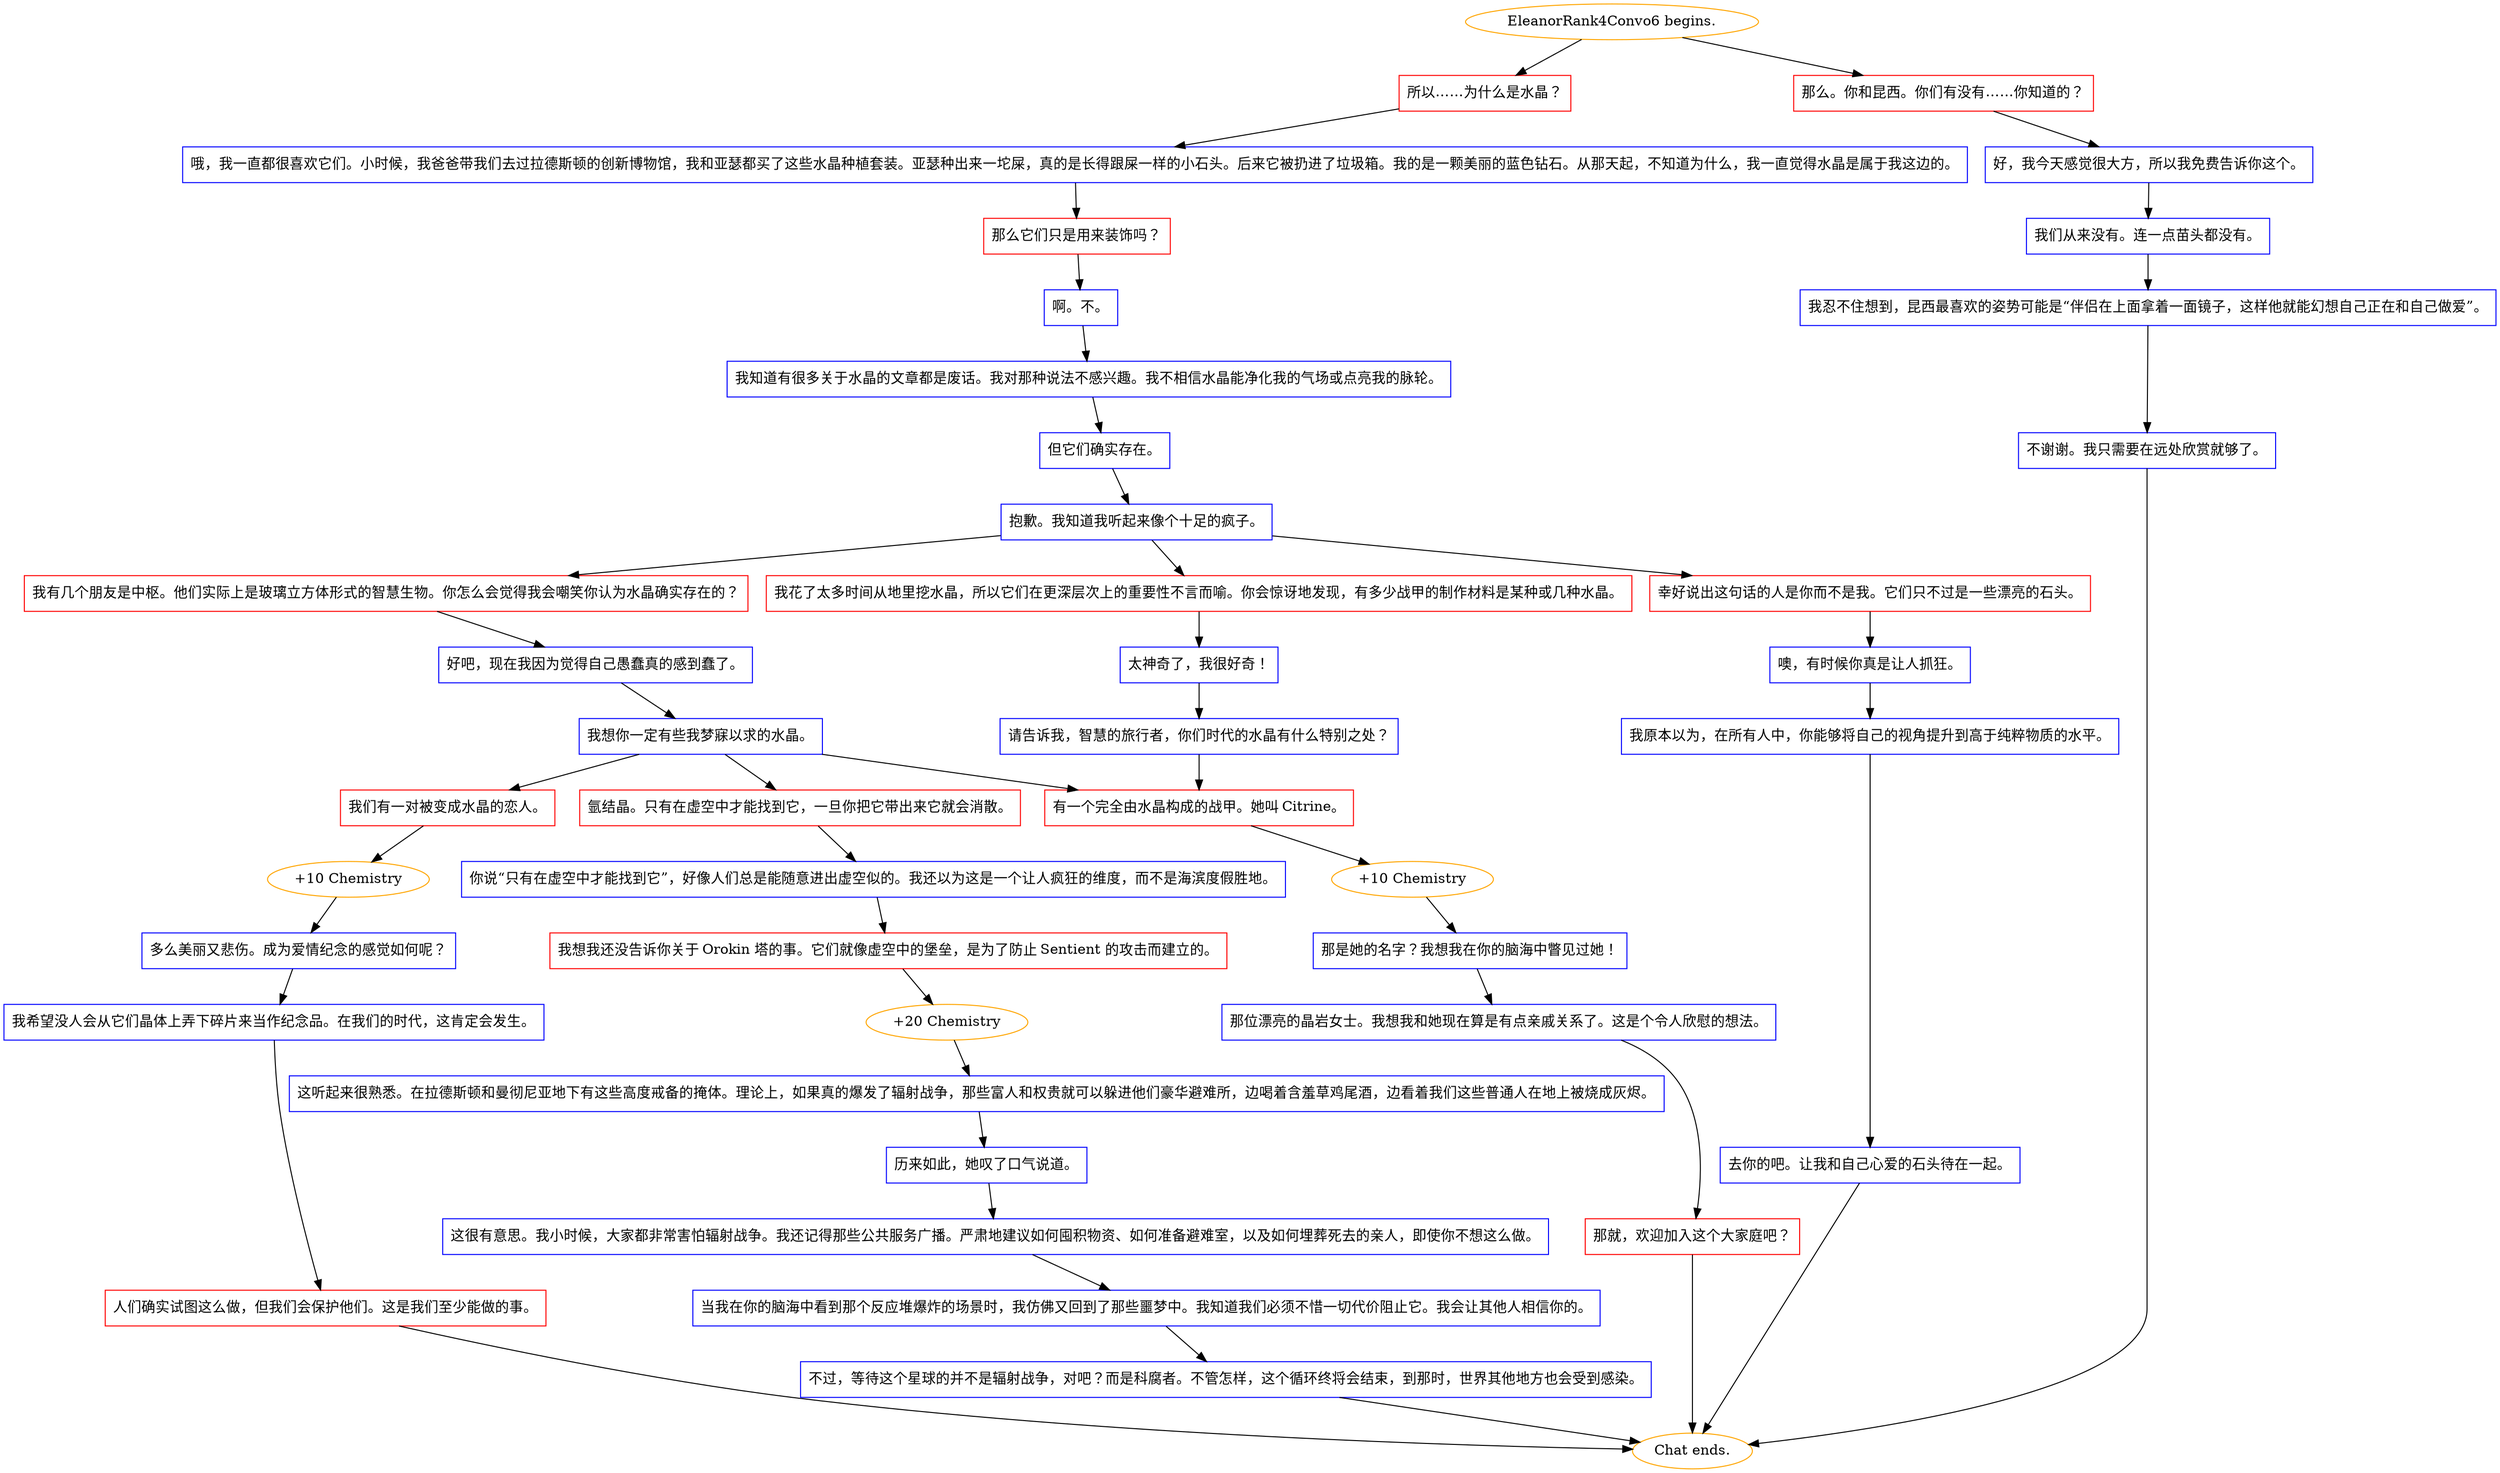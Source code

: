 digraph {
	"EleanorRank4Convo6 begins." [color=orange];
		"EleanorRank4Convo6 begins." -> j2694916564;
		"EleanorRank4Convo6 begins." -> j3014544333;
	j2694916564 [label="所以……为什么是水晶？",shape=box,color=red];
		j2694916564 -> j1257031762;
	j3014544333 [label="那么。你和昆西。你们有没有……你知道的？",shape=box,color=red];
		j3014544333 -> j1148929145;
	j1257031762 [label="哦，我一直都很喜欢它们。小时候，我爸爸带我们去过拉德斯顿的创新博物馆，我和亚瑟都买了这些水晶种植套装。亚瑟种出来一坨屎，真的是长得跟屎一样的小石头。后来它被扔进了垃圾箱。我的是一颗美丽的蓝色钻石。从那天起，不知道为什么，我一直觉得水晶是属于我这边的。",shape=box,color=blue];
		j1257031762 -> j1323204428;
	j1148929145 [label="好，我今天感觉很大方，所以我免费告诉你这个。",shape=box,color=blue];
		j1148929145 -> j3875037460;
	j1323204428 [label="那么它们只是用来装饰吗？",shape=box,color=red];
		j1323204428 -> j196179720;
	j3875037460 [label="我们从来没有。连一点苗头都没有。",shape=box,color=blue];
		j3875037460 -> j1323479169;
	j196179720 [label="啊。不。",shape=box,color=blue];
		j196179720 -> j2890111317;
	j1323479169 [label="我忍不住想到，昆西最喜欢的姿势可能是“伴侣在上面拿着一面镜子，这样他就能幻想自己正在和自己做爱”。",shape=box,color=blue];
		j1323479169 -> j3983630576;
	j2890111317 [label="我知道有很多关于水晶的文章都是废话。我对那种说法不感兴趣。我不相信水晶能净化我的气场或点亮我的脉轮。",shape=box,color=blue];
		j2890111317 -> j2790344618;
	j3983630576 [label="不谢谢。我只需要在远处欣赏就够了。",shape=box,color=blue];
		j3983630576 -> "Chat ends.";
	j2790344618 [label="但它们确实存在。",shape=box,color=blue];
		j2790344618 -> j2718811101;
	"Chat ends." [color=orange];
	j2718811101 [label="抱歉。我知道我听起来像个十足的疯子。",shape=box,color=blue];
		j2718811101 -> j3239257253;
		j2718811101 -> j3266589326;
		j2718811101 -> j1326948386;
	j3239257253 [label="幸好说出这句话的人是你而不是我。它们只不过是一些漂亮的石头。",shape=box,color=red];
		j3239257253 -> j2825461529;
	j3266589326 [label="我有几个朋友是中枢。他们实际上是玻璃立方体形式的智慧生物。你怎么会觉得我会嘲笑你认为水晶确实存在的？",shape=box,color=red];
		j3266589326 -> j1264535218;
	j1326948386 [label="我花了太多时间从地里挖水晶，所以它们在更深层次上的重要性不言而喻。你会惊讶地发现，有多少战甲的制作材料是某种或几种水晶。",shape=box,color=red];
		j1326948386 -> j4038445198;
	j2825461529 [label="噢，有时候你真是让人抓狂。",shape=box,color=blue];
		j2825461529 -> j2338721149;
	j1264535218 [label="好吧，现在我因为觉得自己愚蠢真的感到蠢了。",shape=box,color=blue];
		j1264535218 -> j1956856973;
	j4038445198 [label="太神奇了，我很好奇！",shape=box,color=blue];
		j4038445198 -> j1802996045;
	j2338721149 [label="我原本以为，在所有人中，你能够将自己的视角提升到高于纯粹物质的水平。",shape=box,color=blue];
		j2338721149 -> j2122107141;
	j1956856973 [label="我想你一定有些我梦寐以求的水晶。",shape=box,color=blue];
		j1956856973 -> j2629213184;
		j1956856973 -> j3685925119;
		j1956856973 -> j4136739416;
	j1802996045 [label="请告诉我，智慧的旅行者，你们时代的水晶有什么特别之处？",shape=box,color=blue];
		j1802996045 -> j3685925119;
	j2122107141 [label="去你的吧。让我和自己心爱的石头待在一起。",shape=box,color=blue];
		j2122107141 -> "Chat ends.";
	j2629213184 [label="氩结晶。只有在虚空中才能找到它，一旦你把它带出来它就会消散。",shape=box,color=red];
		j2629213184 -> j1172284951;
	j3685925119 [label="有一个完全由水晶构成的战甲。她叫 Citrine。",shape=box,color=red];
		j3685925119 -> j630598707;
	j4136739416 [label="我们有一对被变成水晶的恋人。",shape=box,color=red];
		j4136739416 -> j981404845;
	j1172284951 [label="你说“只有在虚空中才能找到它”，好像人们总是能随意进出虚空似的。我还以为这是一个让人疯狂的维度，而不是海滨度假胜地。",shape=box,color=blue];
		j1172284951 -> j2622471969;
	j630598707 [label="+10 Chemistry",color=orange];
		j630598707 -> j3845371884;
	j981404845 [label="+10 Chemistry",color=orange];
		j981404845 -> j3271468576;
	j2622471969 [label="我想我还没告诉你关于 Orokin 塔的事。它们就像虚空中的堡垒，是为了防止 Sentient 的攻击而建立的。",shape=box,color=red];
		j2622471969 -> j1035249013;
	j3845371884 [label="那是她的名字？我想我在你的脑海中瞥见过她！",shape=box,color=blue];
		j3845371884 -> j2946347961;
	j3271468576 [label="多么美丽又悲伤。成为爱情纪念的感觉如何呢？",shape=box,color=blue];
		j3271468576 -> j2316110752;
	j1035249013 [label="+20 Chemistry",color=orange];
		j1035249013 -> j2052601174;
	j2946347961 [label="那位漂亮的晶岩女士。我想我和她现在算是有点亲戚关系了。这是个令人欣慰的想法。",shape=box,color=blue];
		j2946347961 -> j13240457;
	j2316110752 [label="我希望没人会从它们晶体上弄下碎片来当作纪念品。在我们的时代，这肯定会发生。",shape=box,color=blue];
		j2316110752 -> j1591077314;
	j2052601174 [label="这听起来很熟悉。在拉德斯顿和曼彻尼亚地下有这些高度戒备的掩体。理论上，如果真的爆发了辐射战争，那些富人和权贵就可以躲进他们豪华避难所，边喝着含羞草鸡尾酒，边看着我们这些普通人在地上被烧成灰烬。",shape=box,color=blue];
		j2052601174 -> j877116252;
	j13240457 [label="那就，欢迎加入这个大家庭吧？",shape=box,color=red];
		j13240457 -> "Chat ends.";
	j1591077314 [label="人们确实试图这么做，但我们会保护他们。这是我们至少能做的事。",shape=box,color=red];
		j1591077314 -> "Chat ends.";
	j877116252 [label="历来如此，她叹了口气说道。",shape=box,color=blue];
		j877116252 -> j2294869090;
	j2294869090 [label="这很有意思。我小时候，大家都非常害怕辐射战争。我还记得那些公共服务广播。严肃地建议如何囤积物资、如何准备避难室，以及如何埋葬死去的亲人，即使你不想这么做。",shape=box,color=blue];
		j2294869090 -> j2458212215;
	j2458212215 [label="当我在你的脑海中看到那个反应堆爆炸的场景时，我仿佛又回到了那些噩梦中。我知道我们必须不惜一切代价阻止它。我会让其他人相信你的。",shape=box,color=blue];
		j2458212215 -> j286430925;
	j286430925 [label="不过，等待这个星球的并不是辐射战争，对吧？而是科腐者。不管怎样，这个循环终将会结束，到那时，世界其他地方也会受到感染。",shape=box,color=blue];
		j286430925 -> "Chat ends.";
}